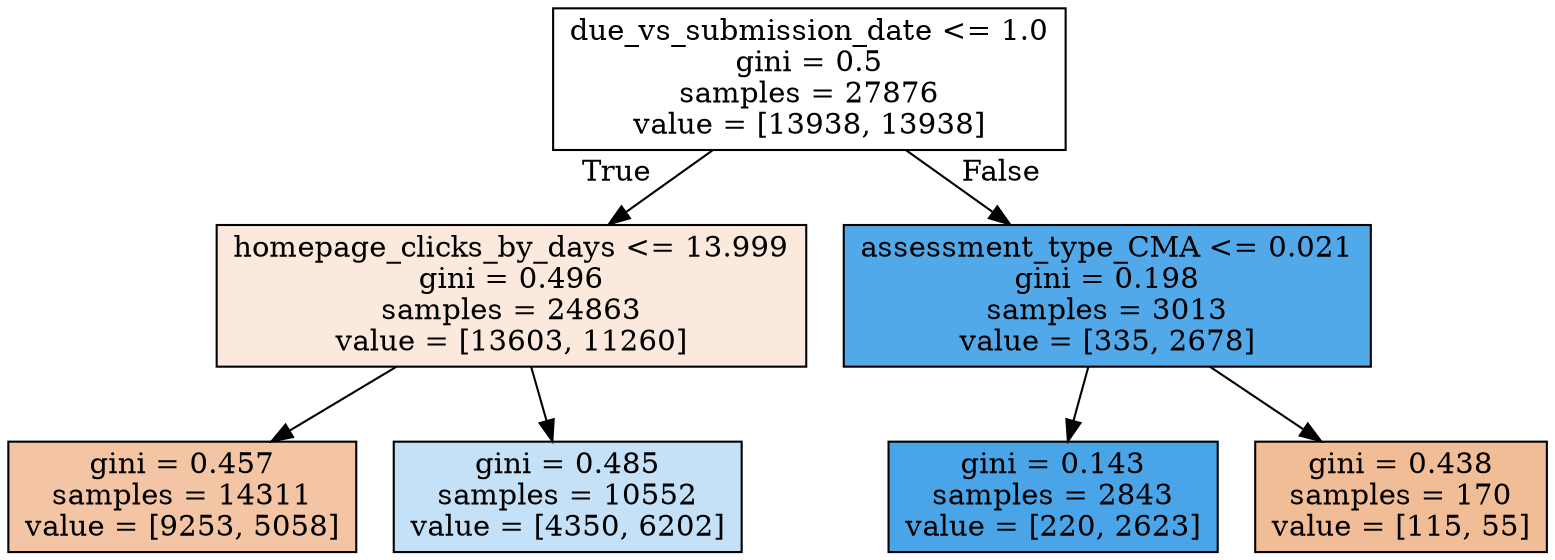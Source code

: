 digraph Tree {
node [shape=box, style="filled", color="black"] ;
0 [label="due_vs_submission_date <= 1.0\ngini = 0.5\nsamples = 27876\nvalue = [13938, 13938]", fillcolor="#e5813900"] ;
1 [label="homepage_clicks_by_days <= 13.999\ngini = 0.496\nsamples = 24863\nvalue = [13603, 11260]", fillcolor="#e581392c"] ;
0 -> 1 [labeldistance=2.5, labelangle=45, headlabel="True"] ;
2 [label="gini = 0.457\nsamples = 14311\nvalue = [9253, 5058]", fillcolor="#e5813974"] ;
1 -> 2 ;
3 [label="gini = 0.485\nsamples = 10552\nvalue = [4350, 6202]", fillcolor="#399de54c"] ;
1 -> 3 ;
4 [label="assessment_type_CMA <= 0.021\ngini = 0.198\nsamples = 3013\nvalue = [335, 2678]", fillcolor="#399de5df"] ;
0 -> 4 [labeldistance=2.5, labelangle=-45, headlabel="False"] ;
5 [label="gini = 0.143\nsamples = 2843\nvalue = [220, 2623]", fillcolor="#399de5ea"] ;
4 -> 5 ;
6 [label="gini = 0.438\nsamples = 170\nvalue = [115, 55]", fillcolor="#e5813985"] ;
4 -> 6 ;
}